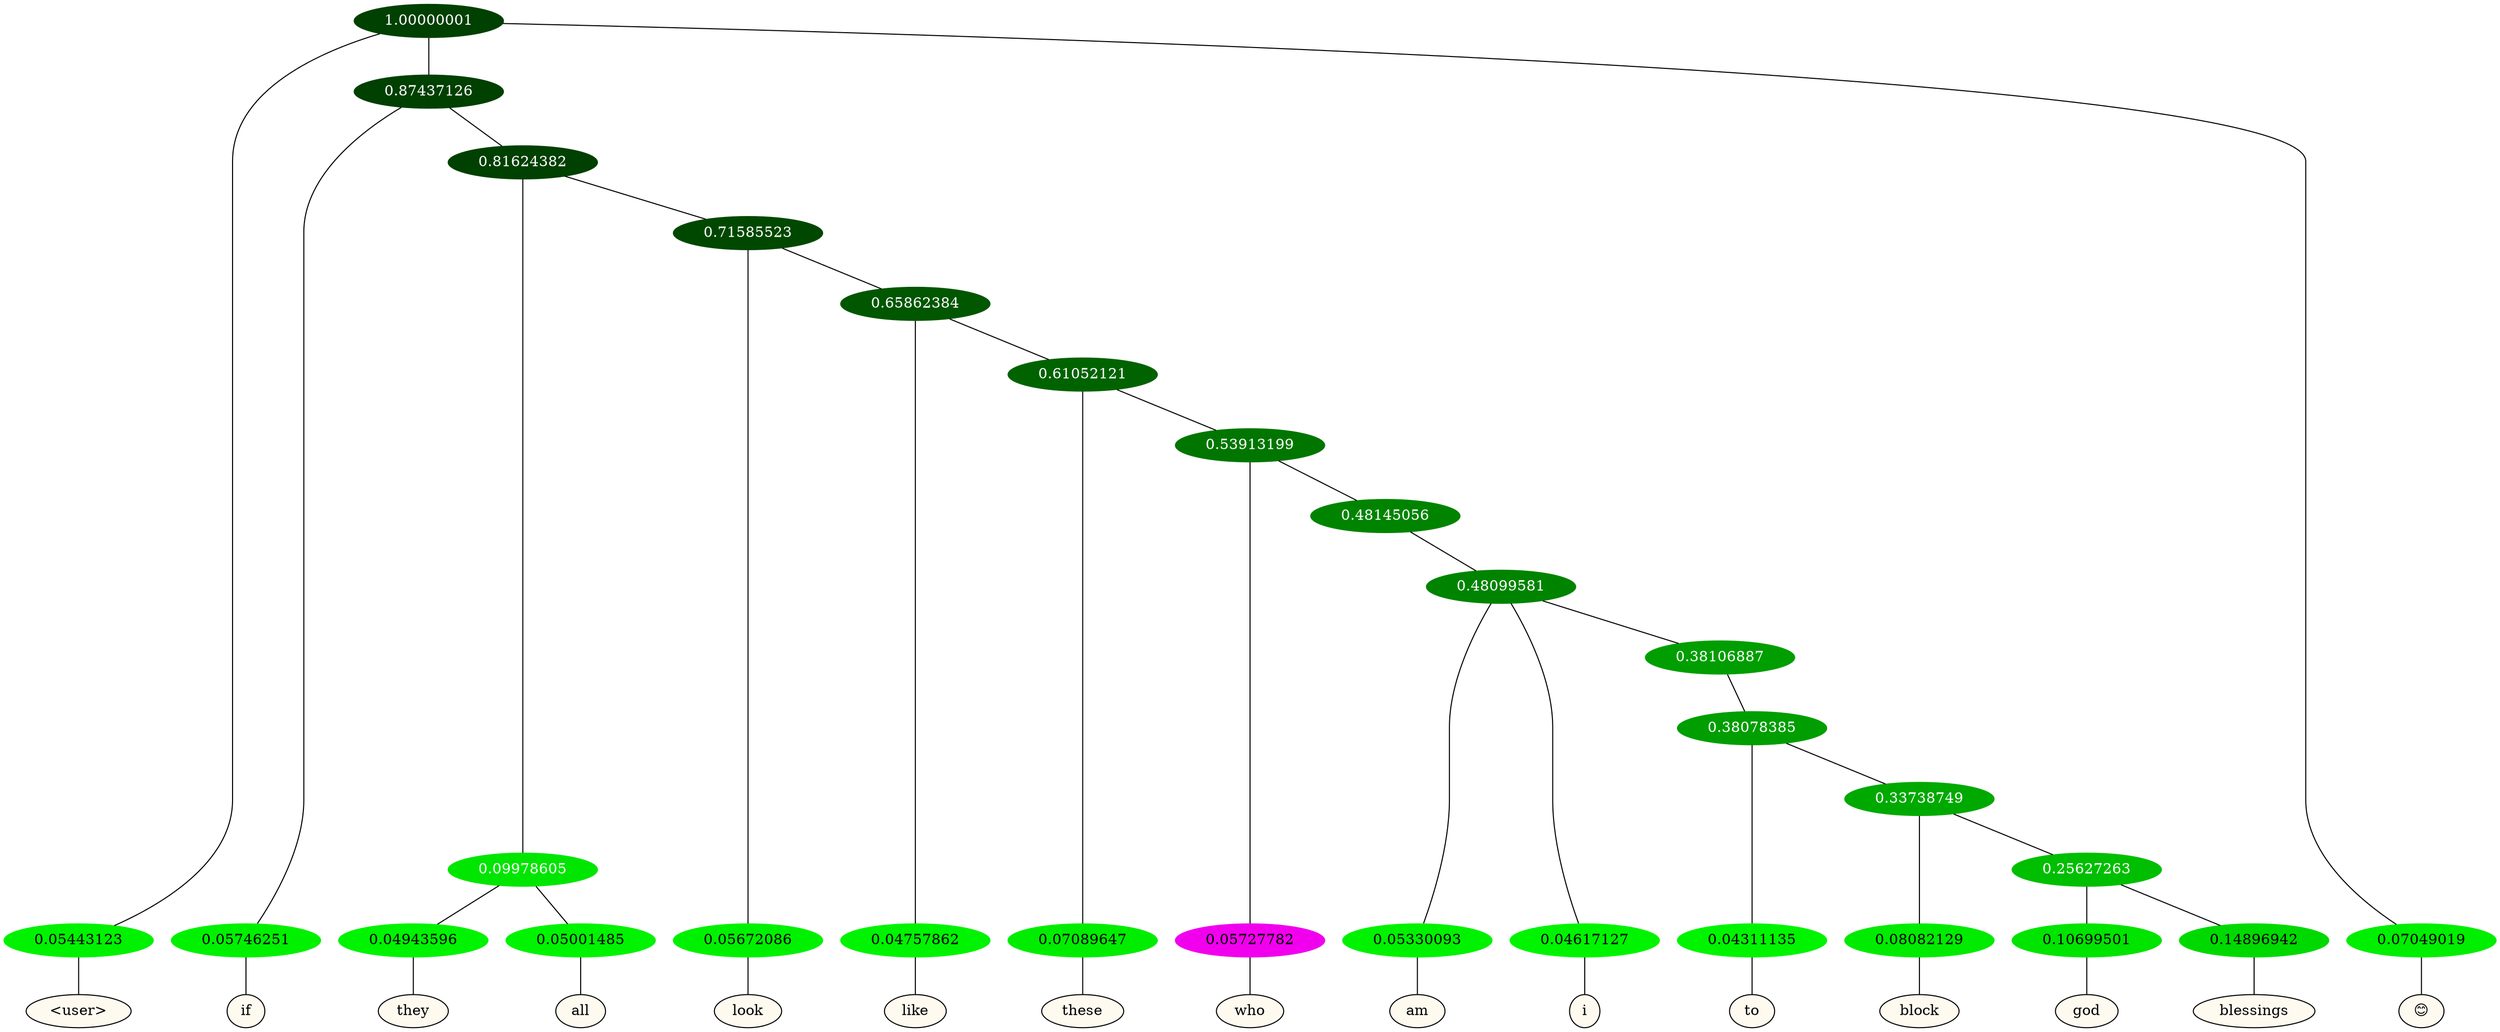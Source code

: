graph {
	node [format=png height=0.15 nodesep=0.001 ordering=out overlap=prism overlap_scaling=0.01 ranksep=0.001 ratio=0.2 style=filled width=0.15]
	{
		rank=same
		a_w_1 [label="\<user\>" color=black fillcolor=floralwhite style="filled,solid"]
		a_w_4 [label=if color=black fillcolor=floralwhite style="filled,solid"]
		a_w_8 [label=they color=black fillcolor=floralwhite style="filled,solid"]
		a_w_9 [label=all color=black fillcolor=floralwhite style="filled,solid"]
		a_w_10 [label=look color=black fillcolor=floralwhite style="filled,solid"]
		a_w_12 [label=like color=black fillcolor=floralwhite style="filled,solid"]
		a_w_14 [label=these color=black fillcolor=floralwhite style="filled,solid"]
		a_w_16 [label=who color=black fillcolor=floralwhite style="filled,solid"]
		a_w_19 [label=am color=black fillcolor=floralwhite style="filled,solid"]
		a_w_20 [label=i color=black fillcolor=floralwhite style="filled,solid"]
		a_w_23 [label=to color=black fillcolor=floralwhite style="filled,solid"]
		a_w_25 [label=block color=black fillcolor=floralwhite style="filled,solid"]
		a_w_27 [label=god color=black fillcolor=floralwhite style="filled,solid"]
		a_w_28 [label=blessings color=black fillcolor=floralwhite style="filled,solid"]
		a_w_3 [label="😊" color=black fillcolor=floralwhite style="filled,solid"]
	}
	a_n_1 -- a_w_1
	a_n_4 -- a_w_4
	a_n_8 -- a_w_8
	a_n_9 -- a_w_9
	a_n_10 -- a_w_10
	a_n_12 -- a_w_12
	a_n_14 -- a_w_14
	a_n_16 -- a_w_16
	a_n_19 -- a_w_19
	a_n_20 -- a_w_20
	a_n_23 -- a_w_23
	a_n_25 -- a_w_25
	a_n_27 -- a_w_27
	a_n_28 -- a_w_28
	a_n_3 -- a_w_3
	{
		rank=same
		a_n_1 [label=0.05443123 color="0.334 1.000 0.946" fontcolor=black]
		a_n_4 [label=0.05746251 color="0.334 1.000 0.943" fontcolor=black]
		a_n_8 [label=0.04943596 color="0.334 1.000 0.951" fontcolor=black]
		a_n_9 [label=0.05001485 color="0.334 1.000 0.950" fontcolor=black]
		a_n_10 [label=0.05672086 color="0.334 1.000 0.943" fontcolor=black]
		a_n_12 [label=0.04757862 color="0.334 1.000 0.952" fontcolor=black]
		a_n_14 [label=0.07089647 color="0.334 1.000 0.929" fontcolor=black]
		a_n_16 [label=0.05727782 color="0.835 1.000 0.943" fontcolor=black]
		a_n_19 [label=0.05330093 color="0.334 1.000 0.947" fontcolor=black]
		a_n_20 [label=0.04617127 color="0.334 1.000 0.954" fontcolor=black]
		a_n_23 [label=0.04311135 color="0.334 1.000 0.957" fontcolor=black]
		a_n_25 [label=0.08082129 color="0.334 1.000 0.919" fontcolor=black]
		a_n_27 [label=0.10699501 color="0.334 1.000 0.893" fontcolor=black]
		a_n_28 [label=0.14896942 color="0.334 1.000 0.851" fontcolor=black]
		a_n_3 [label=0.07049019 color="0.334 1.000 0.930" fontcolor=black]
	}
	a_n_0 [label=1.00000001 color="0.334 1.000 0.250" fontcolor=grey99]
	a_n_0 -- a_n_1
	a_n_2 [label=0.87437126 color="0.334 1.000 0.250" fontcolor=grey99]
	a_n_0 -- a_n_2
	a_n_0 -- a_n_3
	a_n_2 -- a_n_4
	a_n_5 [label=0.81624382 color="0.334 1.000 0.250" fontcolor=grey99]
	a_n_2 -- a_n_5
	a_n_6 [label=0.09978605 color="0.334 1.000 0.900" fontcolor=grey99]
	a_n_5 -- a_n_6
	a_n_7 [label=0.71585523 color="0.334 1.000 0.284" fontcolor=grey99]
	a_n_5 -- a_n_7
	a_n_6 -- a_n_8
	a_n_6 -- a_n_9
	a_n_7 -- a_n_10
	a_n_11 [label=0.65862384 color="0.334 1.000 0.341" fontcolor=grey99]
	a_n_7 -- a_n_11
	a_n_11 -- a_n_12
	a_n_13 [label=0.61052121 color="0.334 1.000 0.389" fontcolor=grey99]
	a_n_11 -- a_n_13
	a_n_13 -- a_n_14
	a_n_15 [label=0.53913199 color="0.334 1.000 0.461" fontcolor=grey99]
	a_n_13 -- a_n_15
	a_n_15 -- a_n_16
	a_n_17 [label=0.48145056 color="0.334 1.000 0.519" fontcolor=grey99]
	a_n_15 -- a_n_17
	a_n_18 [label=0.48099581 color="0.334 1.000 0.519" fontcolor=grey99]
	a_n_17 -- a_n_18
	a_n_18 -- a_n_19
	a_n_18 -- a_n_20
	a_n_21 [label=0.38106887 color="0.334 1.000 0.619" fontcolor=grey99]
	a_n_18 -- a_n_21
	a_n_22 [label=0.38078385 color="0.334 1.000 0.619" fontcolor=grey99]
	a_n_21 -- a_n_22
	a_n_22 -- a_n_23
	a_n_24 [label=0.33738749 color="0.334 1.000 0.663" fontcolor=grey99]
	a_n_22 -- a_n_24
	a_n_24 -- a_n_25
	a_n_26 [label=0.25627263 color="0.334 1.000 0.744" fontcolor=grey99]
	a_n_24 -- a_n_26
	a_n_26 -- a_n_27
	a_n_26 -- a_n_28
}
